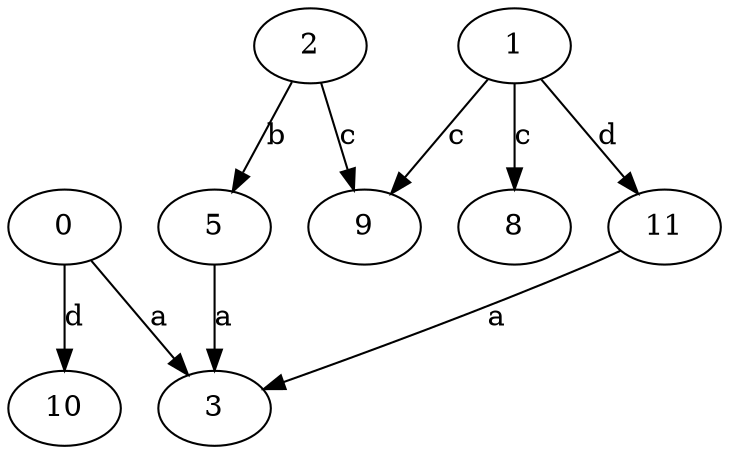 strict digraph  {
0;
3;
1;
5;
2;
8;
9;
10;
11;
0 -> 3  [label=a];
0 -> 10  [label=d];
1 -> 8  [label=c];
1 -> 9  [label=c];
1 -> 11  [label=d];
5 -> 3  [label=a];
2 -> 5  [label=b];
2 -> 9  [label=c];
11 -> 3  [label=a];
}
